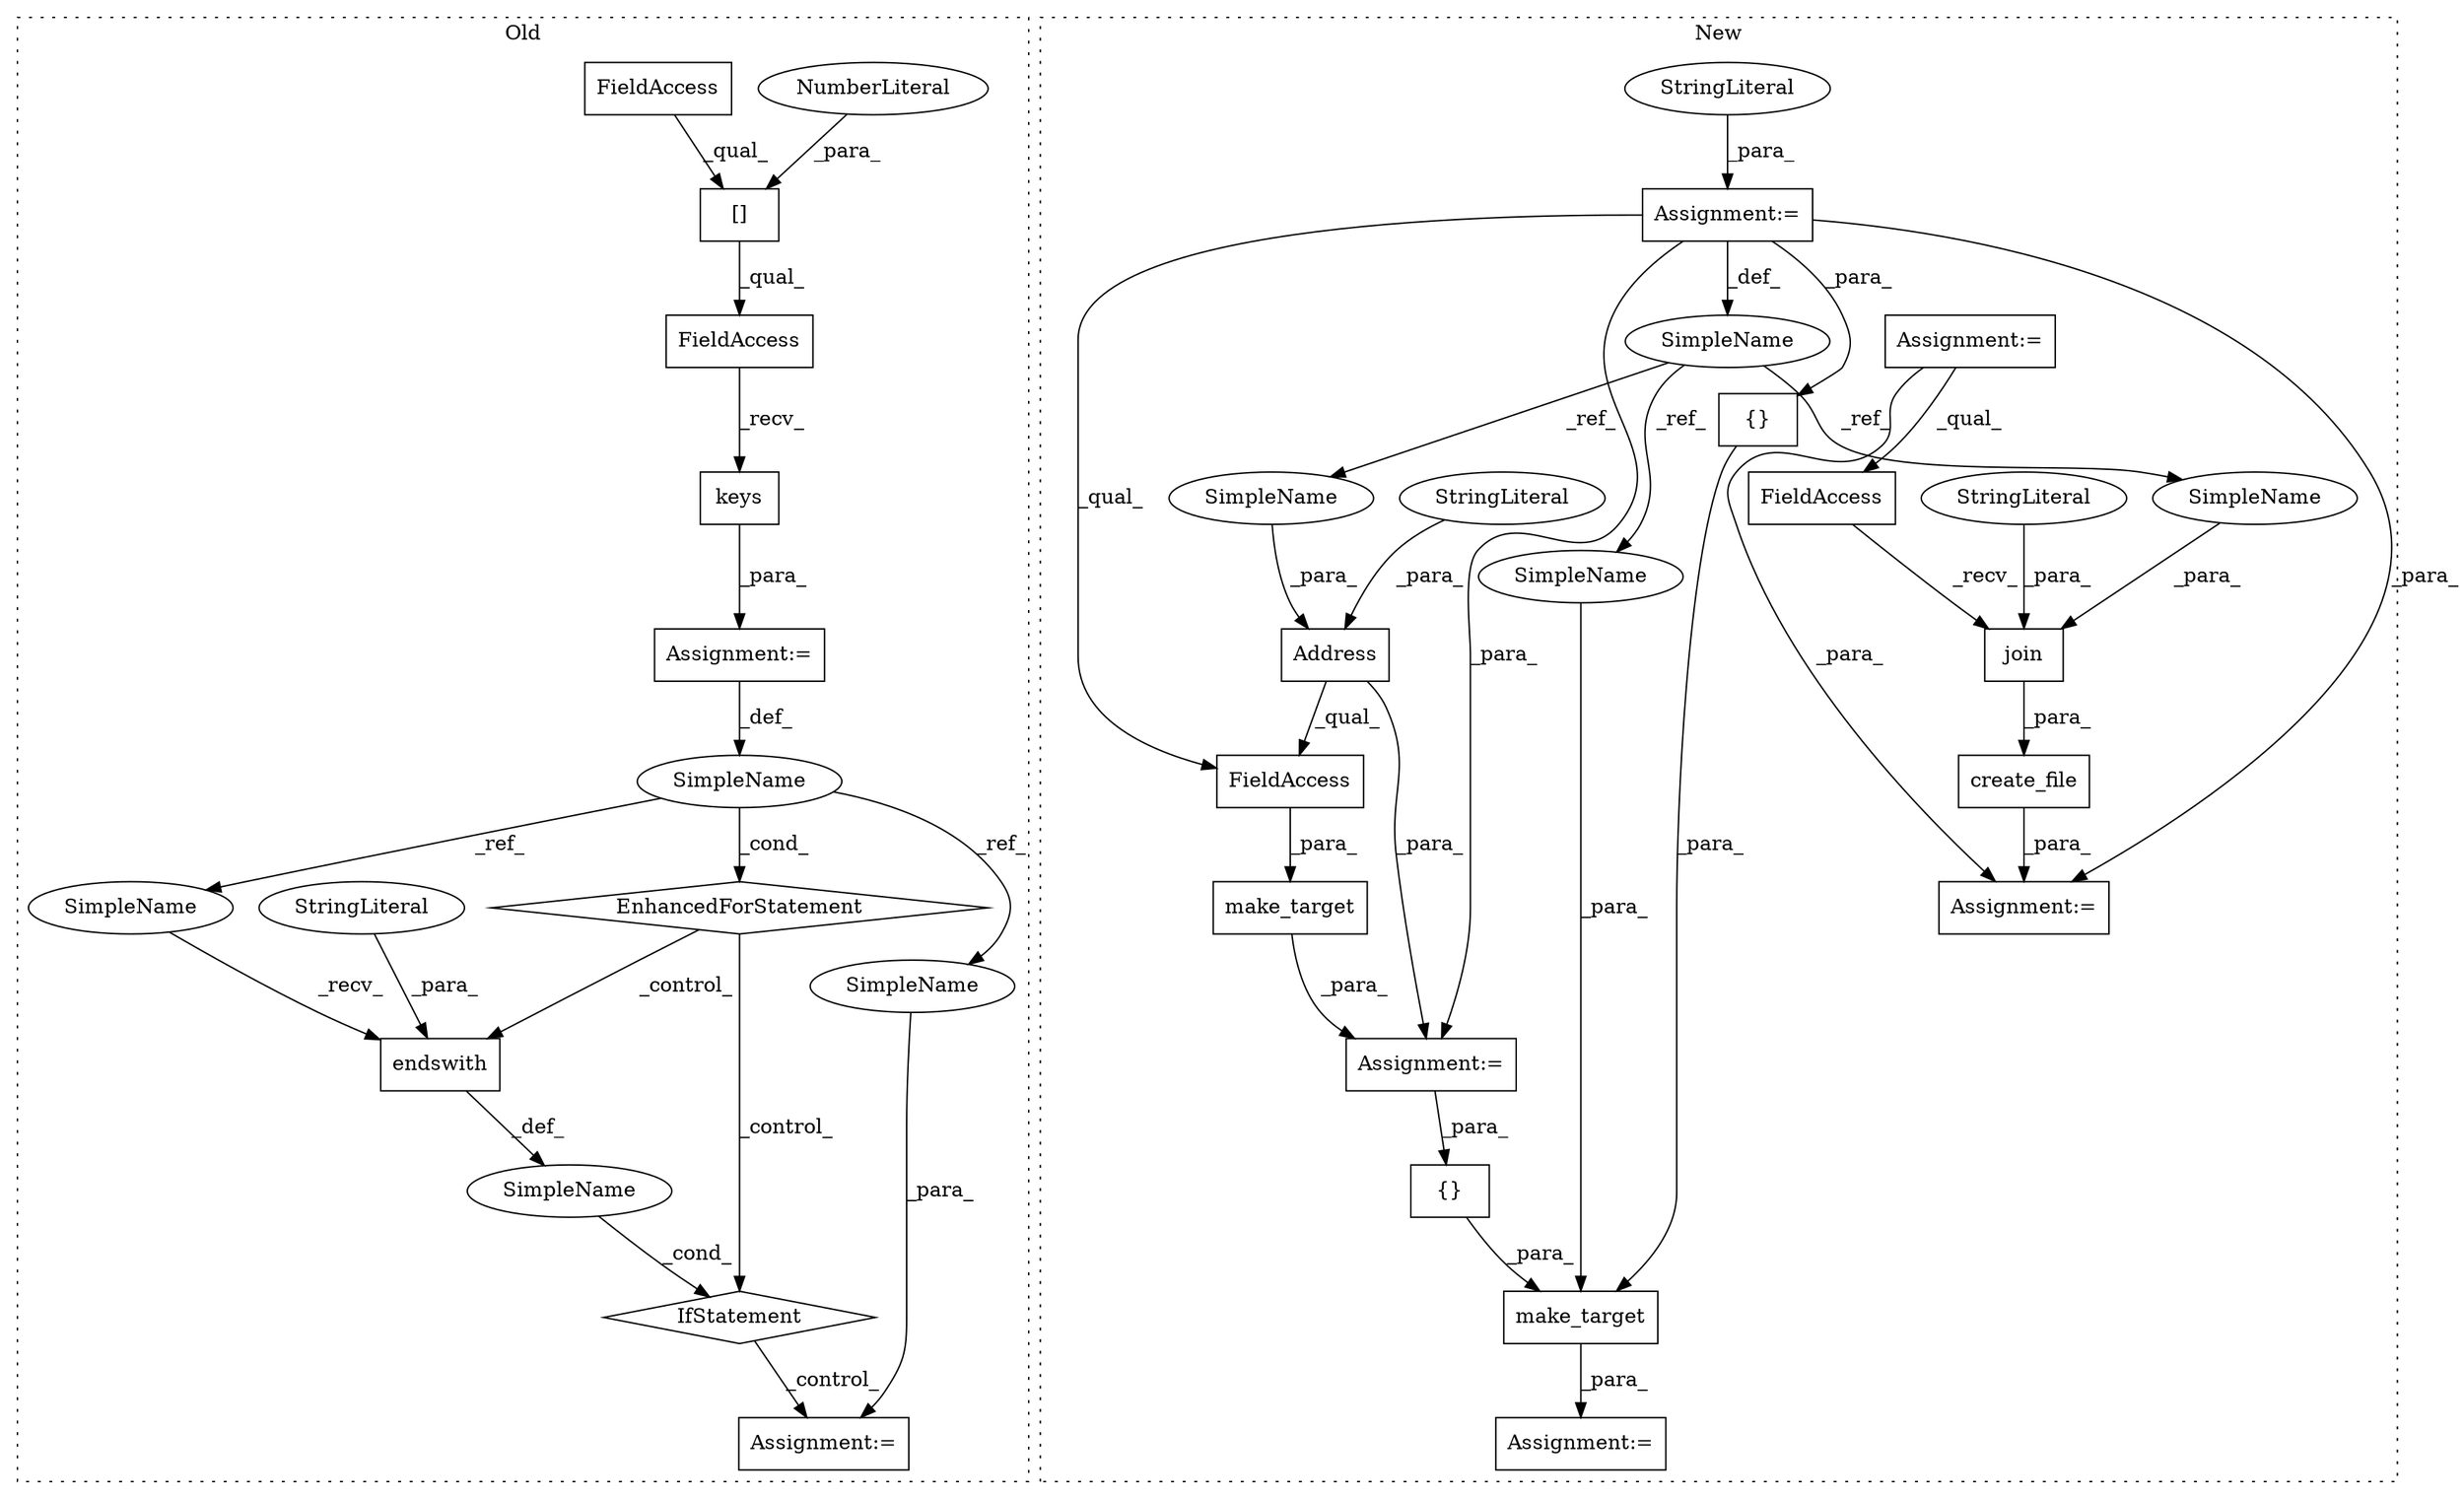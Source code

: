 digraph G {
subgraph cluster0 {
1 [label="keys" a="32" s="7845" l="6" shape="box"];
3 [label="EnhancedForStatement" a="70" s="7761,7851" l="53,2" shape="diamond"];
4 [label="FieldAccess" a="22" s="7822" l="22" shape="box"];
5 [label="[]" a="2" s="7822,7835" l="12,1" shape="box"];
6 [label="NumberLiteral" a="34" s="7834" l="1" shape="ellipse"];
7 [label="SimpleName" a="42" s="7818" l="1" shape="ellipse"];
8 [label="IfStatement" a="25" s="7861,7908" l="4,2" shape="diamond"];
9 [label="FieldAccess" a="22" s="7822" l="11" shape="box"];
10 [label="SimpleName" a="42" s="" l="" shape="ellipse"];
11 [label="Assignment:=" a="7" s="7930" l="1" shape="box"];
12 [label="endswith" a="32" s="7867,7907" l="9,1" shape="box"];
16 [label="StringLiteral" a="45" s="7876" l="31" shape="ellipse"];
24 [label="Assignment:=" a="7" s="7761,7851" l="53,2" shape="box"];
32 [label="SimpleName" a="42" s="7865" l="1" shape="ellipse"];
33 [label="SimpleName" a="42" s="7931" l="1" shape="ellipse"];
label = "Old";
style="dotted";
}
subgraph cluster1 {
2 [label="create_file" a="32" s="5606,5658" l="12,1" shape="box"];
13 [label="join" a="32" s="5626,5657" l="5,1" shape="box"];
14 [label="FieldAccess" a="22" s="5618" l="7" shape="box"];
15 [label="StringLiteral" a="45" s="5641" l="16" shape="ellipse"];
17 [label="Assignment:=" a="7" s="5442" l="2" shape="box"];
18 [label="SimpleName" a="42" s="5552" l="9" shape="ellipse"];
19 [label="Address" a="32" s="5757,5783" l="8,1" shape="box"];
20 [label="{}" a="4" s="5941,5948" l="1,1" shape="box"];
21 [label="StringLiteral" a="45" s="5775" l="8" shape="ellipse"];
22 [label="make_target" a="32" s="5745,5799" l="12,1" shape="box"];
23 [label="FieldAccess" a="22" s="5757" l="32" shape="box"];
25 [label="Assignment:=" a="7" s="5561" l="1" shape="box"];
26 [label="StringLiteral" a="45" s="5562" l="29" shape="ellipse"];
27 [label="Assignment:=" a="7" s="5739" l="1" shape="box"];
28 [label="Assignment:=" a="7" s="5600" l="1" shape="box"];
29 [label="{}" a="4" s="5959,6003" l="1,1" shape="box"];
30 [label="Assignment:=" a="7" s="5897" l="1" shape="box"];
31 [label="make_target" a="32" s="5903,6004" l="12,1" shape="box"];
34 [label="SimpleName" a="42" s="5765" l="9" shape="ellipse"];
35 [label="SimpleName" a="42" s="5631" l="9" shape="ellipse"];
36 [label="SimpleName" a="42" s="5915" l="9" shape="ellipse"];
label = "New";
style="dotted";
}
1 -> 24 [label="_para_"];
2 -> 28 [label="_para_"];
3 -> 12 [label="_control_"];
3 -> 8 [label="_control_"];
4 -> 1 [label="_recv_"];
5 -> 4 [label="_qual_"];
6 -> 5 [label="_para_"];
7 -> 3 [label="_cond_"];
7 -> 33 [label="_ref_"];
7 -> 32 [label="_ref_"];
8 -> 11 [label="_control_"];
9 -> 5 [label="_qual_"];
10 -> 8 [label="_cond_"];
12 -> 10 [label="_def_"];
13 -> 2 [label="_para_"];
14 -> 13 [label="_recv_"];
15 -> 13 [label="_para_"];
16 -> 12 [label="_para_"];
17 -> 28 [label="_para_"];
17 -> 14 [label="_qual_"];
18 -> 35 [label="_ref_"];
18 -> 36 [label="_ref_"];
18 -> 34 [label="_ref_"];
19 -> 27 [label="_para_"];
19 -> 23 [label="_qual_"];
20 -> 31 [label="_para_"];
21 -> 19 [label="_para_"];
22 -> 27 [label="_para_"];
23 -> 22 [label="_para_"];
24 -> 7 [label="_def_"];
25 -> 27 [label="_para_"];
25 -> 29 [label="_para_"];
25 -> 28 [label="_para_"];
25 -> 18 [label="_def_"];
25 -> 23 [label="_qual_"];
26 -> 25 [label="_para_"];
27 -> 20 [label="_para_"];
29 -> 31 [label="_para_"];
31 -> 30 [label="_para_"];
32 -> 12 [label="_recv_"];
33 -> 11 [label="_para_"];
34 -> 19 [label="_para_"];
35 -> 13 [label="_para_"];
36 -> 31 [label="_para_"];
}